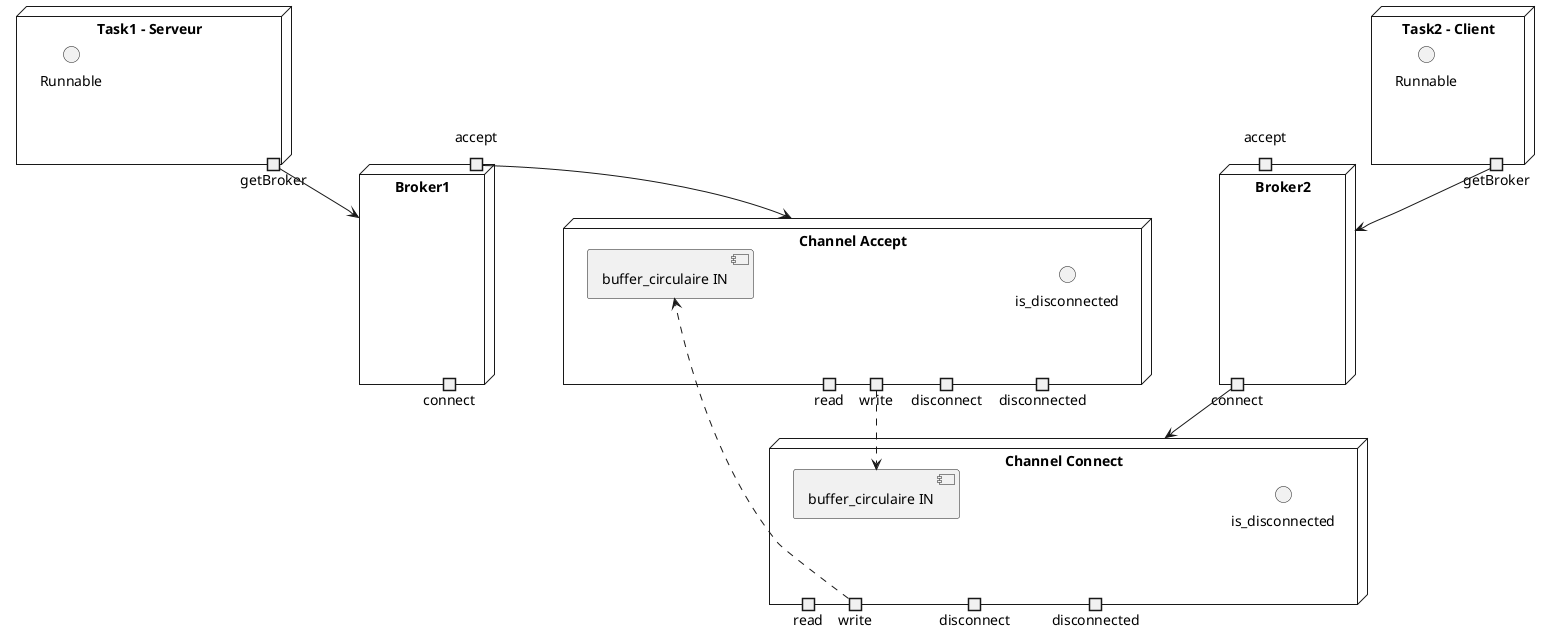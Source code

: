 @startuml simple_workflow

node Task1 as "Task1 - Serveur" {
    portout PortBroker1 as "getBroker"
    interface Runnable1 as "Runnable"
}

node Broker1 {
    portin accept1 as "accept"
    portout connect1 as "connect"
}

node ChannelA as "Channel Accept" {
    portout readA as "read"
    portout writeA as "write"
    portout disconnectA as "disconnect"
    portout disconnectedA as "disconnected"

    component buffer_circulaireA_IN as "buffer_circulaire IN"
    interface is_disconnectedA as "is_disconnected"
}

node ChannelC as "Channel Connect" {
    portout readC as "read"
    portout writeC as "write"
    portout disconnectC as "disconnect"
    portout disconnectedC as "disconnected"

    component buffer_circulaireC_IN as "buffer_circulaire IN"
    interface is_disconnectedC as "is_disconnected"
}

node Broker2 {
    portin accept2 as "accept"
    portout connect2 as "connect"
}

node Task2 as "Task2 - Client" {
    portout PortBroker2 as "getBroker"
    interface Runnable2 as "Runnable"
}


PortBroker1 --> Broker1
accept1 --> ChannelA

writeA ..> buffer_circulaireC_IN
writeC ..> buffer_circulaireA_IN

connect2 --> ChannelC
PortBroker2 --> Broker2

@enduml